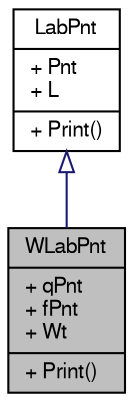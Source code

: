 digraph G
{
  edge [fontname="FreeSans",fontsize="10",labelfontname="FreeSans",labelfontsize="10"];
  node [fontname="FreeSans",fontsize="10",shape=record];
  Node1 [label="{WLabPnt\n|+ qPnt\l+ fPnt\l+ Wt\l|+ Print()\l}",height=0.2,width=0.4,color="black", fillcolor="grey75", style="filled" fontcolor="black"];
  Node2 -> Node1 [dir="back",color="midnightblue",fontsize="10",style="solid",arrowtail="onormal",fontname="FreeSans"];
  Node2 [label="{LabPnt\n|+ Pnt\l+ L\l|+ Print()\l}",height=0.2,width=0.4,color="black", fillcolor="white", style="filled",URL="$classLabPnt.shtml",tooltip="A labeled point class."];
}
